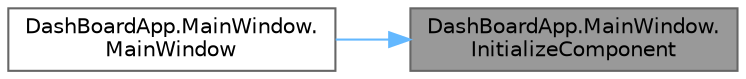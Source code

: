 digraph "DashBoardApp.MainWindow.InitializeComponent"
{
 // INTERACTIVE_SVG=YES
 // LATEX_PDF_SIZE
  bgcolor="transparent";
  edge [fontname=Helvetica,fontsize=10,labelfontname=Helvetica,labelfontsize=10];
  node [fontname=Helvetica,fontsize=10,shape=box,height=0.2,width=0.4];
  rankdir="RL";
  Node1 [id="Node000001",label="DashBoardApp.MainWindow.\lInitializeComponent",height=0.2,width=0.4,color="gray40", fillcolor="grey60", style="filled", fontcolor="black",tooltip="InitializeComponent."];
  Node1 -> Node2 [id="edge1_Node000001_Node000002",dir="back",color="steelblue1",style="solid",tooltip=" "];
  Node2 [id="Node000002",label="DashBoardApp.MainWindow.\lMainWindow",height=0.2,width=0.4,color="grey40", fillcolor="white", style="filled",URL="$class_dash_board_app_1_1_main_window.html#a59dcacb6690a6ccf1fa93c1a5ff86455",tooltip=" "];
}
